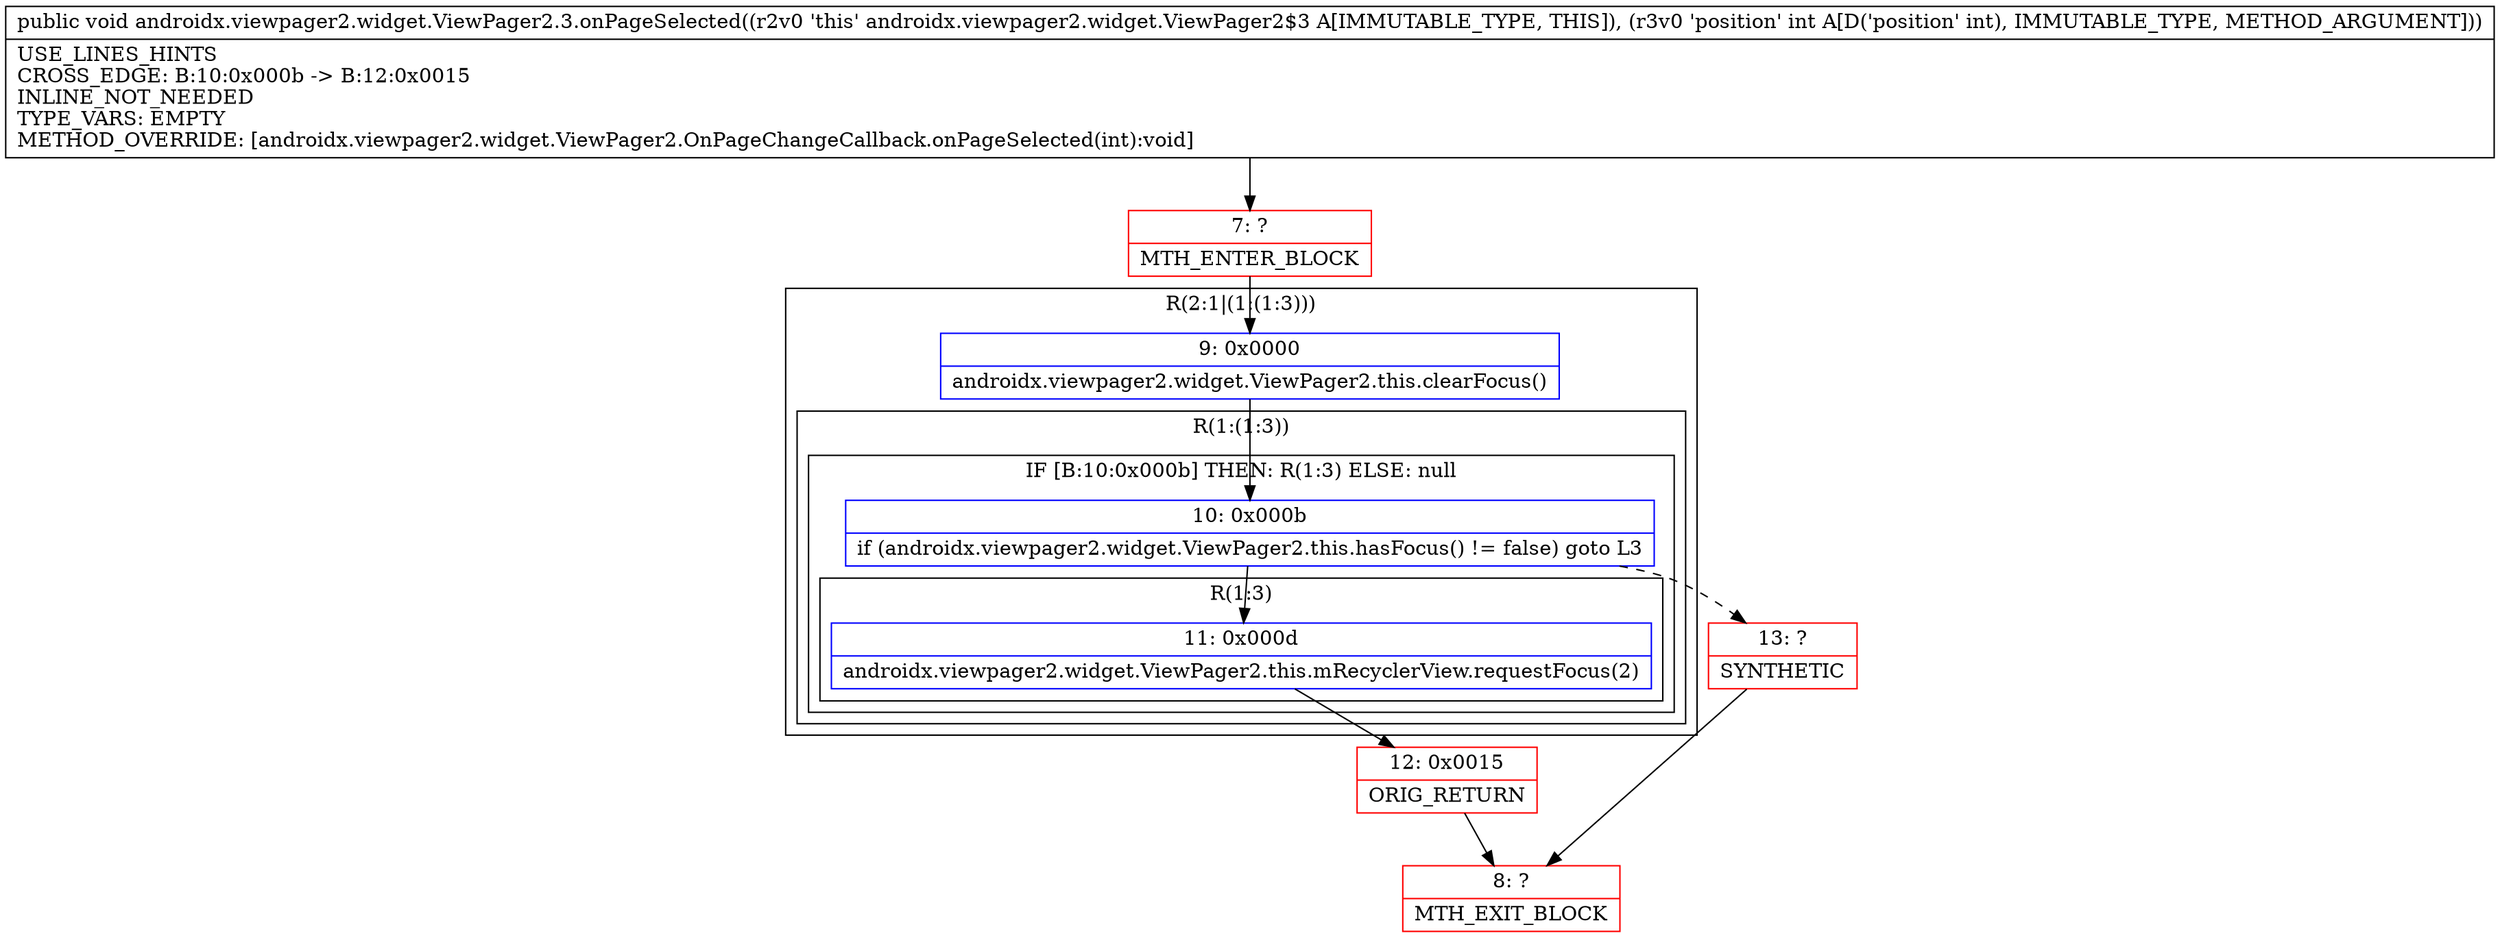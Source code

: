 digraph "CFG forandroidx.viewpager2.widget.ViewPager2.3.onPageSelected(I)V" {
subgraph cluster_Region_342067976 {
label = "R(2:1|(1:(1:3)))";
node [shape=record,color=blue];
Node_9 [shape=record,label="{9\:\ 0x0000|androidx.viewpager2.widget.ViewPager2.this.clearFocus()\l}"];
subgraph cluster_Region_1524083878 {
label = "R(1:(1:3))";
node [shape=record,color=blue];
subgraph cluster_IfRegion_226016601 {
label = "IF [B:10:0x000b] THEN: R(1:3) ELSE: null";
node [shape=record,color=blue];
Node_10 [shape=record,label="{10\:\ 0x000b|if (androidx.viewpager2.widget.ViewPager2.this.hasFocus() != false) goto L3\l}"];
subgraph cluster_Region_609647702 {
label = "R(1:3)";
node [shape=record,color=blue];
Node_11 [shape=record,label="{11\:\ 0x000d|androidx.viewpager2.widget.ViewPager2.this.mRecyclerView.requestFocus(2)\l}"];
}
}
}
}
Node_7 [shape=record,color=red,label="{7\:\ ?|MTH_ENTER_BLOCK\l}"];
Node_12 [shape=record,color=red,label="{12\:\ 0x0015|ORIG_RETURN\l}"];
Node_8 [shape=record,color=red,label="{8\:\ ?|MTH_EXIT_BLOCK\l}"];
Node_13 [shape=record,color=red,label="{13\:\ ?|SYNTHETIC\l}"];
MethodNode[shape=record,label="{public void androidx.viewpager2.widget.ViewPager2.3.onPageSelected((r2v0 'this' androidx.viewpager2.widget.ViewPager2$3 A[IMMUTABLE_TYPE, THIS]), (r3v0 'position' int A[D('position' int), IMMUTABLE_TYPE, METHOD_ARGUMENT]))  | USE_LINES_HINTS\lCROSS_EDGE: B:10:0x000b \-\> B:12:0x0015\lINLINE_NOT_NEEDED\lTYPE_VARS: EMPTY\lMETHOD_OVERRIDE: [androidx.viewpager2.widget.ViewPager2.OnPageChangeCallback.onPageSelected(int):void]\l}"];
MethodNode -> Node_7;Node_9 -> Node_10;
Node_10 -> Node_11;
Node_10 -> Node_13[style=dashed];
Node_11 -> Node_12;
Node_7 -> Node_9;
Node_12 -> Node_8;
Node_13 -> Node_8;
}

